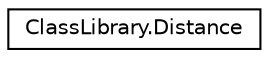 digraph "Graphical Class Hierarchy"
{
 // INTERACTIVE_SVG=YES
 // LATEX_PDF_SIZE
  edge [fontname="Helvetica",fontsize="10",labelfontname="Helvetica",labelfontsize="10"];
  node [fontname="Helvetica",fontsize="10",shape=record];
  rankdir="LR";
  Node0 [label="ClassLibrary.Distance",height=0.2,width=0.4,color="black", fillcolor="white", style="filled",URL="$classClassLibrary_1_1Distance.html",tooltip="Representa la distancia entre las coordenas o las direcciones de origen y destino retornada en los mé..."];
}
